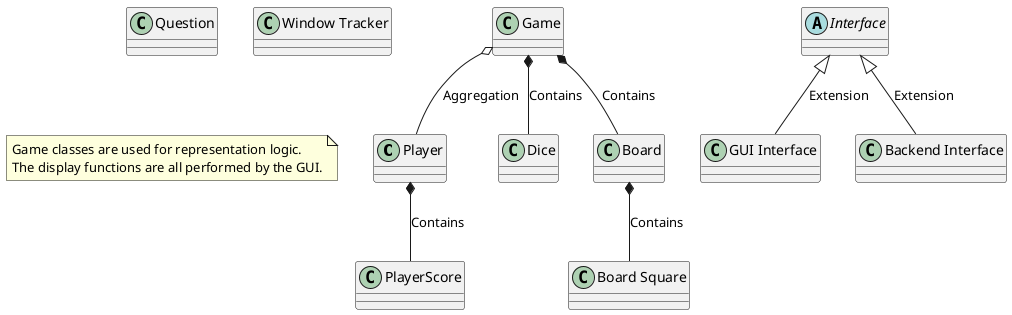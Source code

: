 @startuml
Class Player
Class Dice
Abstract Class Interface
Class "Board Square"
Class "GUI Interface"
Class "Backend Interface"
Class Question
Class Board
Class "Window Tracker"
note "Game classes are used for representation logic.\nThe display functions are all performed by the GUI." as N1
Class Game
Class PlayerScore
Game o-- Player : Aggregation
Board *-- "Board Square" : Contains
Game *-- Board : Contains
Game *-- Dice : Contains
Player *-- PlayerScore : Contains
Interface <|-- "GUI Interface" : Extension
Interface <|-- "Backend Interface" : Extension
@enduml